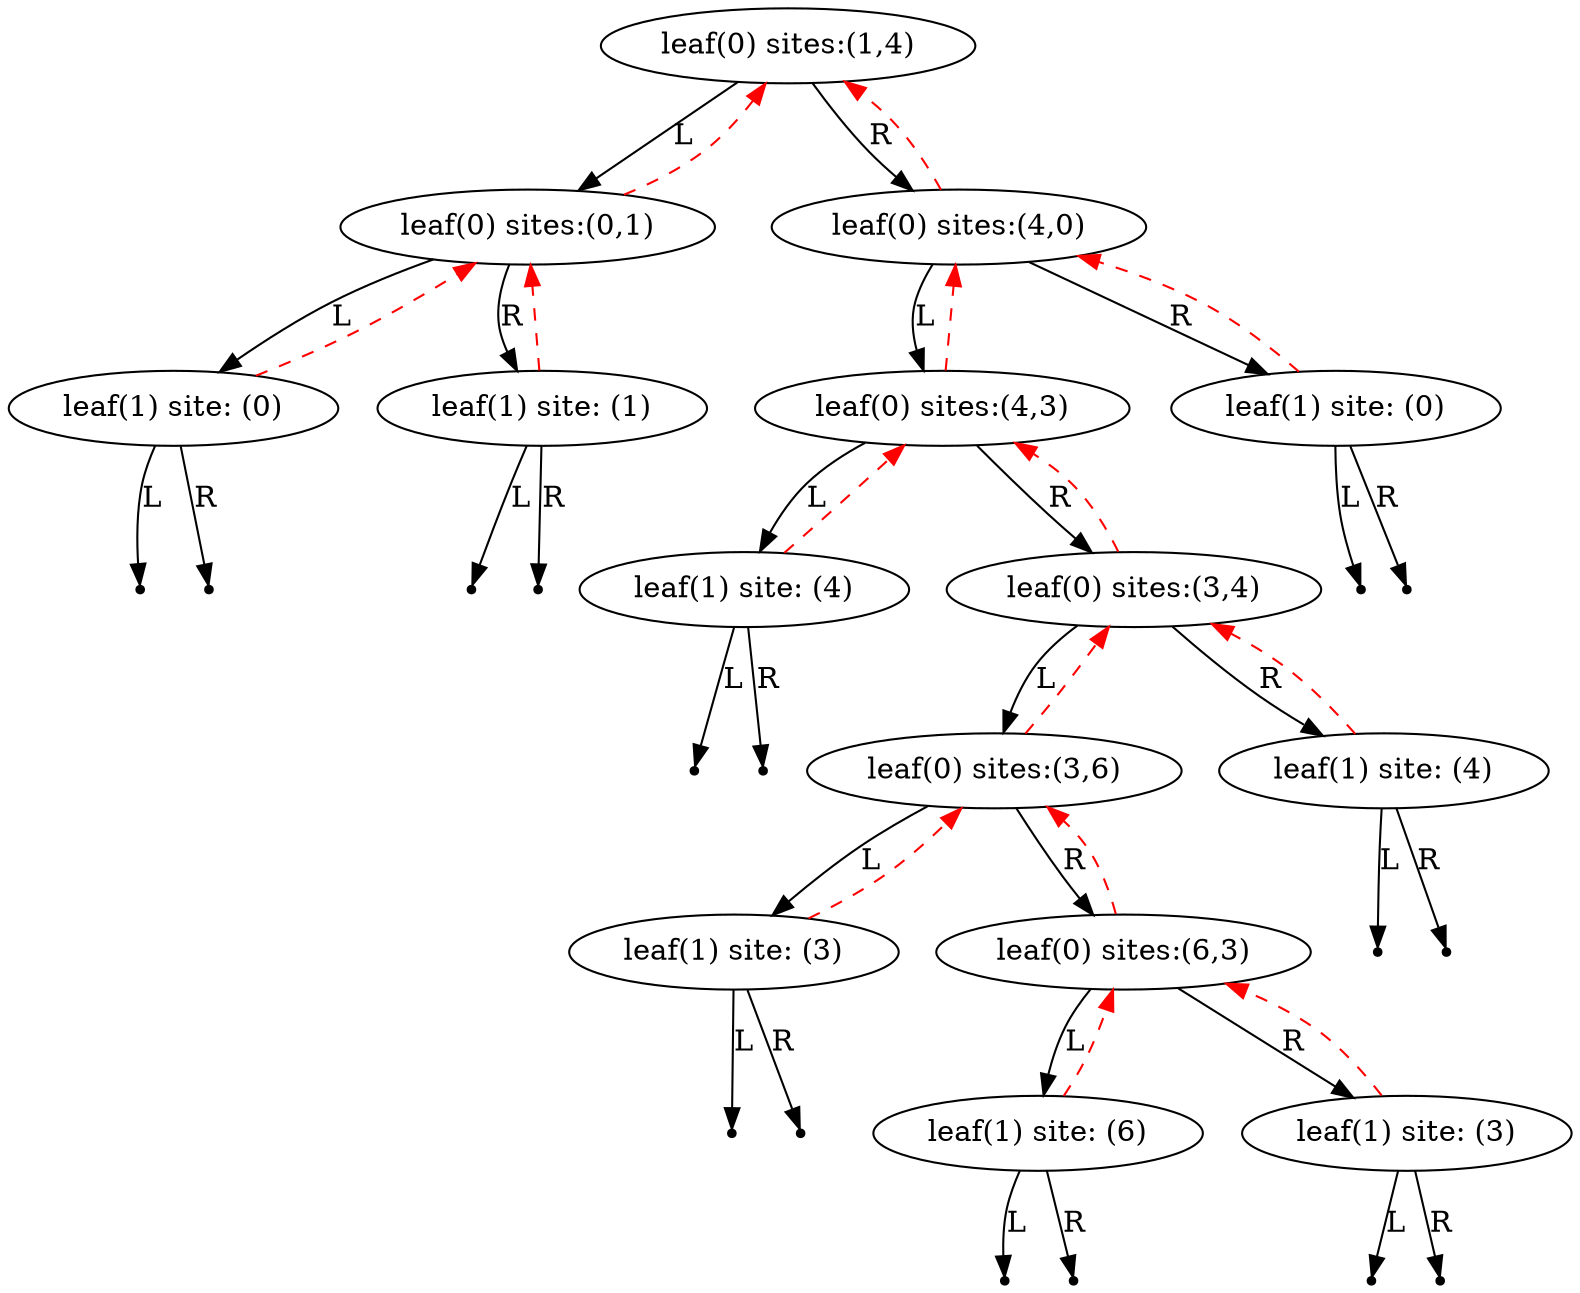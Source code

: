 digraph{
868351965[label="leaf(0) sites:(1,4)"];
868351965 -> 765334738[label="L"]
765334738[label="leaf(0) sites:(0,1)"];
765334738 -> 295808629[label="L"]
295808629[label="leaf(1) site: (0)"];
nullptr_l_295808629[shape=point];
295808629 -> nullptr_l_295808629[label="L"]
nullptr_r_295808629[shape=point];
295808629 -> nullptr_r_295808629[label="R"]
295808629 -> 765334738[color=red style=dashed]
765334738 -> 371534112[label="R"]
371534112[label="leaf(1) site: (1)"];
nullptr_l_371534112[shape=point];
371534112 -> nullptr_l_371534112[label="L"]
nullptr_r_371534112[shape=point];
371534112 -> nullptr_r_371534112[label="R"]
371534112 -> 765334738[color=red style=dashed]
765334738 -> 868351965[color=red style=dashed]
868351965 -> 129329764[label="R"]
129329764[label="leaf(0) sites:(4,0)"];
129329764 -> 957685569[label="L"]
957685569[label="leaf(0) sites:(4,3)"];
957685569 -> 11454308[label="L"]
11454308[label="leaf(1) site: (4)"];
nullptr_l_11454308[shape=point];
11454308 -> nullptr_l_11454308[label="L"]
nullptr_r_11454308[shape=point];
11454308 -> nullptr_r_11454308[label="R"]
11454308 -> 957685569[color=red style=dashed]
957685569 -> 1755282109[label="R"]
1755282109[label="leaf(0) sites:(3,4)"];
1755282109 -> 556605234[label="L"]
556605234[label="leaf(0) sites:(3,6)"];
556605234 -> 611115389[label="L"]
611115389[label="leaf(1) site: (3)"];
nullptr_l_611115389[shape=point];
611115389 -> nullptr_l_611115389[label="L"]
nullptr_r_611115389[shape=point];
611115389 -> nullptr_r_611115389[label="R"]
611115389 -> 556605234[color=red style=dashed]
556605234 -> 833933430[label="R"]
833933430[label="leaf(0) sites:(6,3)"];
833933430 -> 1210384918[label="L"]
1210384918[label="leaf(1) site: (6)"];
nullptr_l_1210384918[shape=point];
1210384918 -> nullptr_l_1210384918[label="L"]
nullptr_r_1210384918[shape=point];
1210384918 -> nullptr_r_1210384918[label="R"]
1210384918 -> 833933430[color=red style=dashed]
833933430 -> 447201866[label="R"]
447201866[label="leaf(1) site: (3)"];
nullptr_l_447201866[shape=point];
447201866 -> nullptr_l_447201866[label="L"]
nullptr_r_447201866[shape=point];
447201866 -> nullptr_r_447201866[label="R"]
447201866 -> 833933430[color=red style=dashed]
833933430 -> 556605234[color=red style=dashed]
556605234 -> 1755282109[color=red style=dashed]
1755282109 -> 592327759[label="R"]
592327759[label="leaf(1) site: (4)"];
nullptr_l_592327759[shape=point];
592327759 -> nullptr_l_592327759[label="L"]
nullptr_r_592327759[shape=point];
592327759 -> nullptr_r_592327759[label="R"]
592327759 -> 1755282109[color=red style=dashed]
1755282109 -> 957685569[color=red style=dashed]
957685569 -> 129329764[color=red style=dashed]
129329764 -> 245246554[label="R"]
245246554[label="leaf(1) site: (0)"];
nullptr_l_245246554[shape=point];
245246554 -> nullptr_l_245246554[label="L"]
nullptr_r_245246554[shape=point];
245246554 -> nullptr_r_245246554[label="R"]
245246554 -> 129329764[color=red style=dashed]
129329764 -> 868351965[color=red style=dashed]
}
